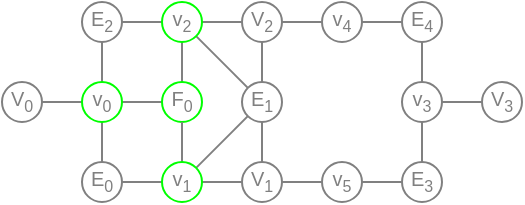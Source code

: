 <mxfile scale="2" border="0">
    <diagram id="HJPN8NNFklnFT6mf5z9x" name="Page-1">
        <mxGraphModel dx="-17" dy="233" grid="1" gridSize="10" guides="1" tooltips="1" connect="1" arrows="1" fold="1" page="0" pageScale="1" pageWidth="850" pageHeight="1100" background="none" math="0" shadow="0">
            <root>
                <mxCell id="0"/>
                <mxCell id="1" value="SharedGeometry" style="" parent="0" visible="0"/>
                <mxCell id="8" value="" style="triangle;whiteSpace=wrap;html=1;strokeColor=none;fillColor=#00FF00;fontColor=#808080;fillStyle=auto;rotation=-180;fontSize=10;" parent="1" vertex="1">
                    <mxGeometry x="320" y="300" width="80" height="120" as="geometry"/>
                </mxCell>
                <mxCell id="3" value="" style="triangle;whiteSpace=wrap;html=1;strokeColor=none;fillColor=#FF0000;fontColor=#808080;fillStyle=auto;fontSize=10;" parent="1" vertex="1">
                    <mxGeometry x="400" y="300" width="80" height="120" as="geometry"/>
                </mxCell>
                <mxCell id="2" value="" style="endArrow=none;html=1;startArrow=oval;startFill=1;endFill=0;rounded=0;strokeColor=#808080;targetPerimeterSpacing=0;sourcePerimeterSpacing=0;startSize=5;endSize=5;fontSize=10;fontColor=#808080;" parent="1" edge="1">
                    <mxGeometry width="50" height="50" relative="1" as="geometry">
                        <mxPoint x="320" y="360" as="sourcePoint"/>
                        <mxPoint x="400" y="300" as="targetPoint"/>
                    </mxGeometry>
                </mxCell>
                <mxCell id="4" value="" style="endArrow=none;html=1;startArrow=oval;startFill=1;endFill=0;rounded=0;strokeColor=#808080;targetPerimeterSpacing=0;sourcePerimeterSpacing=0;startSize=5;endSize=5;fontSize=10;fontColor=#808080;" parent="1" edge="1">
                    <mxGeometry width="50" height="50" relative="1" as="geometry">
                        <mxPoint x="400" y="300" as="sourcePoint"/>
                        <mxPoint x="480" y="360" as="targetPoint"/>
                    </mxGeometry>
                </mxCell>
                <mxCell id="5" value="" style="endArrow=none;html=1;startArrow=oval;startFill=1;endFill=0;rounded=0;strokeColor=#808080;targetPerimeterSpacing=0;sourcePerimeterSpacing=0;startSize=5;endSize=5;fontSize=10;fontColor=#808080;" parent="1" edge="1">
                    <mxGeometry width="50" height="50" relative="1" as="geometry">
                        <mxPoint x="480" y="360" as="sourcePoint"/>
                        <mxPoint x="400" y="420" as="targetPoint"/>
                    </mxGeometry>
                </mxCell>
                <mxCell id="6" value="" style="endArrow=none;html=1;startArrow=oval;startFill=1;endFill=0;rounded=0;strokeColor=#808080;targetPerimeterSpacing=0;sourcePerimeterSpacing=0;startSize=5;endSize=5;fontSize=10;fontColor=#808080;" parent="1" edge="1">
                    <mxGeometry width="50" height="50" relative="1" as="geometry">
                        <mxPoint x="400" y="420" as="sourcePoint"/>
                        <mxPoint x="320" y="360" as="targetPoint"/>
                    </mxGeometry>
                </mxCell>
                <mxCell id="7" value="" style="endArrow=none;html=1;startArrow=none;startFill=0;endFill=0;rounded=0;strokeColor=#808080;fontSize=10;fontColor=#808080;" parent="1" edge="1">
                    <mxGeometry width="50" height="50" relative="1" as="geometry">
                        <mxPoint x="400" y="420" as="sourcePoint"/>
                        <mxPoint x="400" y="300" as="targetPoint"/>
                    </mxGeometry>
                </mxCell>
                <mxCell id="10" value="V&lt;sub style=&quot;&quot;&gt;&lt;font style=&quot;font-size: 8px;&quot;&gt;1&lt;/font&gt;&lt;/sub&gt;" style="edgeLabel;html=1;align=center;verticalAlign=top;resizable=0;points=[];labelBackgroundColor=none;fontColor=#808080;fontSize=10;" parent="1" vertex="1" connectable="0">
                    <mxGeometry x="400.004" y="420.002" as="geometry"/>
                </mxCell>
                <mxCell id="11" value="V&lt;sub style=&quot;&quot;&gt;&lt;font style=&quot;font-size: 8px;&quot;&gt;0&lt;/font&gt;&lt;/sub&gt;" style="edgeLabel;html=1;align=right;verticalAlign=middle;resizable=0;points=[];labelBackgroundColor=none;fontColor=#808080;labelPosition=left;verticalLabelPosition=middle;fontSize=10;" parent="1" vertex="1" connectable="0">
                    <mxGeometry x="310.004" y="360.002" as="geometry"/>
                </mxCell>
                <mxCell id="12" value="V&lt;sub style=&quot;&quot;&gt;&lt;font style=&quot;font-size: 8px;&quot;&gt;2&lt;/font&gt;&lt;/sub&gt;" style="edgeLabel;html=1;align=center;verticalAlign=bottom;resizable=0;points=[];labelBackgroundColor=none;fontColor=#808080;fontSize=10;" parent="1" vertex="1" connectable="0">
                    <mxGeometry x="400.004" y="300.002" as="geometry"/>
                </mxCell>
                <mxCell id="13" value="V&lt;sub style=&quot;&quot;&gt;&lt;font style=&quot;font-size: 8px;&quot;&gt;3&lt;/font&gt;&lt;/sub&gt;" style="edgeLabel;html=1;align=left;verticalAlign=middle;resizable=0;points=[];labelBackgroundColor=none;fontColor=#808080;fontSize=10;" parent="1" vertex="1" connectable="0">
                    <mxGeometry x="490.004" y="360.002" as="geometry"/>
                </mxCell>
                <mxCell id="14" value="F&lt;sub style=&quot;&quot;&gt;&lt;font style=&quot;font-size: 8px;&quot;&gt;0&lt;/font&gt;&lt;/sub&gt;" style="edgeLabel;html=1;align=center;verticalAlign=middle;resizable=0;points=[];labelBackgroundColor=none;fontColor=#808080;fontSize=10;" parent="1" vertex="1" connectable="0">
                    <mxGeometry x="370.004" y="360.002" as="geometry">
                        <mxPoint y="1" as="offset"/>
                    </mxGeometry>
                </mxCell>
                <mxCell id="15" value="F&lt;sub style=&quot;&quot;&gt;&lt;font style=&quot;font-size: 8px;&quot;&gt;1&lt;/font&gt;&lt;/sub&gt;" style="edgeLabel;html=1;align=center;verticalAlign=middle;resizable=0;points=[];labelBackgroundColor=none;fontColor=#808080;fontSize=10;" parent="1" vertex="1" connectable="0">
                    <mxGeometry x="430.004" y="360.002" as="geometry">
                        <mxPoint y="1" as="offset"/>
                    </mxGeometry>
                </mxCell>
                <mxCell id="16" value="&lt;font style=&quot;font-size: 10px;&quot;&gt;E&lt;/font&gt;&lt;sub style=&quot;&quot;&gt;&lt;font style=&quot;font-size: 8px;&quot;&gt;1&lt;/font&gt;&lt;/sub&gt;" style="edgeLabel;html=1;align=left;verticalAlign=middle;resizable=0;points=[];labelBackgroundColor=none;fontColor=#808080;fontSize=10;" parent="1" vertex="1" connectable="0">
                    <mxGeometry x="400.004" y="360.002" as="geometry">
                        <mxPoint y="1" as="offset"/>
                    </mxGeometry>
                </mxCell>
                <mxCell id="17" value="&lt;font style=&quot;font-size: 10px;&quot;&gt;E&lt;/font&gt;&lt;sub style=&quot;&quot;&gt;&lt;font style=&quot;font-size: 8px;&quot;&gt;0&lt;/font&gt;&lt;/sub&gt;" style="edgeLabel;html=1;align=right;verticalAlign=top;resizable=0;points=[];labelBackgroundColor=none;fontColor=#808080;fontSize=10;" parent="1" vertex="1" connectable="0">
                    <mxGeometry x="360.004" y="390.002" as="geometry">
                        <mxPoint x="1" y="-8" as="offset"/>
                    </mxGeometry>
                </mxCell>
                <mxCell id="18" value="&lt;font style=&quot;font-size: 10px;&quot;&gt;E&lt;/font&gt;&lt;sub style=&quot;&quot;&gt;&lt;font style=&quot;font-size: 8px;&quot;&gt;2&lt;/font&gt;&lt;/sub&gt;" style="edgeLabel;html=1;align=center;verticalAlign=middle;resizable=0;points=[];labelBackgroundColor=none;fontColor=#808080;fontSize=10;labelPosition=center;verticalLabelPosition=middle;spacing=0;" parent="1" vertex="1" connectable="0">
                    <mxGeometry x="350.004" y="330.002" as="geometry">
                        <mxPoint x="2" y="-6" as="offset"/>
                    </mxGeometry>
                </mxCell>
                <mxCell id="19" value="&lt;font style=&quot;font-size: 10px;&quot;&gt;E&lt;/font&gt;&lt;sub style=&quot;&quot;&gt;&lt;font style=&quot;font-size: 8px;&quot;&gt;3&lt;/font&gt;&lt;/sub&gt;" style="edgeLabel;html=1;align=left;verticalAlign=top;resizable=0;points=[];labelBackgroundColor=none;fontColor=#808080;fontSize=10;" parent="1" vertex="1" connectable="0">
                    <mxGeometry x="440.004" y="390.002" as="geometry">
                        <mxPoint x="1" y="-8" as="offset"/>
                    </mxGeometry>
                </mxCell>
                <mxCell id="20" value="&lt;font style=&quot;font-size: 10px;&quot;&gt;E&lt;/font&gt;&lt;sub style=&quot;&quot;&gt;&lt;font style=&quot;font-size: 8px;&quot;&gt;4&lt;/font&gt;&lt;/sub&gt;" style="edgeLabel;html=1;align=center;verticalAlign=middle;resizable=0;points=[];labelBackgroundColor=none;fontColor=#808080;fontSize=10;labelPosition=left;verticalLabelPosition=middle;spacing=0;" parent="1" vertex="1" connectable="0">
                    <mxGeometry x="442.004" y="330.002" as="geometry">
                        <mxPoint x="2" y="-6" as="offset"/>
                    </mxGeometry>
                </mxCell>
                <mxCell id="210" value="SharedGraphFull" style="" parent="0" visible="0"/>
                <mxCell id="475" style="edgeStyle=none;shape=connector;rounded=1;html=1;labelBackgroundColor=default;strokeColor=#808080;fontFamily=Helvetica;fontSize=11;fontColor=default;startArrow=none;startFill=0;endArrow=none;endFill=0;" parent="210" source="217" target="501" edge="1">
                    <mxGeometry relative="1" as="geometry">
                        <mxPoint x="610.0" y="400" as="targetPoint"/>
                    </mxGeometry>
                </mxCell>
                <mxCell id="476" style="edgeStyle=none;shape=connector;rounded=1;html=1;labelBackgroundColor=default;strokeColor=#808080;fontFamily=Helvetica;fontSize=11;fontColor=default;startArrow=none;startFill=0;endArrow=none;endFill=0;" parent="210" source="217" target="484" edge="1">
                    <mxGeometry relative="1" as="geometry">
                        <mxPoint x="672.929" y="367.071" as="targetPoint"/>
                    </mxGeometry>
                </mxCell>
                <mxCell id="477" style="edgeStyle=none;shape=connector;rounded=1;html=1;labelBackgroundColor=default;strokeColor=#808080;fontFamily=Helvetica;fontSize=11;fontColor=default;startArrow=none;startFill=0;endArrow=none;endFill=0;" parent="210" source="217" target="498" edge="1">
                    <mxGeometry relative="1" as="geometry">
                        <mxPoint x="672.929" y="432.929" as="targetPoint"/>
                    </mxGeometry>
                </mxCell>
                <mxCell id="217" value="F&lt;sub style=&quot;&quot;&gt;&lt;font style=&quot;font-size: 8px;&quot;&gt;0&lt;/font&gt;&lt;/sub&gt;" style="ellipse;whiteSpace=wrap;html=1;aspect=fixed;fontSize=10;fillColor=none;strokeColor=#00FF00;fontColor=#808080;" parent="210" vertex="1">
                    <mxGeometry x="670" y="390" width="20" height="20" as="geometry"/>
                </mxCell>
                <mxCell id="259" style="edgeStyle=none;shape=connector;rounded=0;html=1;labelBackgroundColor=default;strokeColor=#808080;fontFamily=Helvetica;fontSize=8;fontColor=#808080;endArrow=none;endFill=0;" parent="210" source="482" target="486" edge="1">
                    <mxGeometry relative="1" as="geometry">
                        <mxPoint x="727.071" y="392.929" as="sourcePoint"/>
                        <mxPoint x="750.0" y="400" as="targetPoint"/>
                    </mxGeometry>
                </mxCell>
                <mxCell id="264" style="edgeStyle=none;shape=connector;rounded=0;html=1;labelBackgroundColor=default;strokeColor=#808080;fontFamily=Helvetica;fontSize=8;fontColor=#808080;endArrow=none;endFill=0;" parent="210" source="250" target="501" edge="1">
                    <mxGeometry relative="1" as="geometry">
                        <mxPoint x="632.929" y="367.071" as="sourcePoint"/>
                        <mxPoint x="607.071" y="392.929" as="targetPoint"/>
                    </mxGeometry>
                </mxCell>
                <mxCell id="269" style="edgeStyle=none;shape=connector;rounded=0;html=1;labelBackgroundColor=default;strokeColor=#808080;fontFamily=Helvetica;fontSize=8;fontColor=#808080;endArrow=none;endFill=0;" parent="210" source="250" target="484" edge="1">
                    <mxGeometry relative="1" as="geometry">
                        <mxPoint x="650" y="360" as="sourcePoint"/>
                        <mxPoint x="670.0" y="360" as="targetPoint"/>
                    </mxGeometry>
                </mxCell>
                <mxCell id="274" style="edgeStyle=none;shape=connector;rounded=0;html=1;labelBackgroundColor=default;strokeColor=#808080;fontFamily=Helvetica;fontSize=8;fontColor=#808080;endArrow=none;endFill=0;" parent="210" source="227" target="498" edge="1">
                    <mxGeometry relative="1" as="geometry">
                        <mxPoint x="687.071" y="447.071" as="targetPoint"/>
                    </mxGeometry>
                </mxCell>
                <mxCell id="281" style="edgeStyle=none;shape=connector;rounded=0;html=1;labelBackgroundColor=default;strokeColor=#808080;fontFamily=Helvetica;fontSize=8;fontColor=#808080;endArrow=none;endFill=0;" parent="210" source="227" target="280" edge="1">
                    <mxGeometry relative="1" as="geometry"/>
                </mxCell>
                <mxCell id="227" value="V&lt;sub style=&quot;&quot;&gt;&lt;font style=&quot;font-size: 8px;&quot;&gt;1&lt;/font&gt;&lt;/sub&gt;" style="ellipse;whiteSpace=wrap;html=1;aspect=fixed;fontSize=10;fillColor=none;strokeColor=#808080;fontColor=#808080;" parent="210" vertex="1">
                    <mxGeometry x="710" y="430" width="20" height="20" as="geometry"/>
                </mxCell>
                <mxCell id="293" style="edgeStyle=none;shape=connector;rounded=0;html=1;labelBackgroundColor=default;strokeColor=#808080;fontFamily=Helvetica;fontSize=8;fontColor=#808080;endArrow=none;endFill=0;" parent="210" source="228" target="484" edge="1">
                    <mxGeometry relative="1" as="geometry">
                        <mxPoint x="687.071" y="352.929" as="targetPoint"/>
                    </mxGeometry>
                </mxCell>
                <mxCell id="294" style="edgeStyle=none;shape=connector;rounded=0;html=1;labelBackgroundColor=default;strokeColor=#808080;fontFamily=Helvetica;fontSize=8;fontColor=#808080;endArrow=none;endFill=0;" parent="210" source="228" target="486" edge="1">
                    <mxGeometry relative="1" as="geometry">
                        <mxPoint x="752.929" y="352.929" as="targetPoint"/>
                    </mxGeometry>
                </mxCell>
                <mxCell id="228" value="V&lt;sub style=&quot;&quot;&gt;&lt;font style=&quot;font-size: 8px;&quot;&gt;2&lt;/font&gt;&lt;/sub&gt;" style="ellipse;whiteSpace=wrap;html=1;aspect=fixed;fontSize=10;fillColor=none;strokeColor=#808080;fontColor=#808080;" parent="210" vertex="1">
                    <mxGeometry x="710" y="350" width="20" height="20" as="geometry"/>
                </mxCell>
                <mxCell id="478" style="edgeStyle=none;shape=connector;rounded=1;html=1;labelBackgroundColor=default;strokeColor=#808080;fontFamily=Helvetica;fontSize=11;fontColor=default;startArrow=none;startFill=0;endArrow=none;endFill=0;" parent="210" source="231" target="486" edge="1">
                    <mxGeometry relative="1" as="geometry">
                        <mxPoint x="767.071" y="367.071" as="targetPoint"/>
                    </mxGeometry>
                </mxCell>
                <mxCell id="479" style="edgeStyle=none;shape=connector;rounded=1;html=1;labelBackgroundColor=default;strokeColor=#808080;fontFamily=Helvetica;fontSize=11;fontColor=default;startArrow=none;startFill=0;endArrow=none;endFill=0;" parent="210" source="231" target="277" edge="1">
                    <mxGeometry relative="1" as="geometry"/>
                </mxCell>
                <mxCell id="480" style="edgeStyle=none;shape=connector;rounded=1;html=1;labelBackgroundColor=default;strokeColor=#808080;fontFamily=Helvetica;fontSize=11;fontColor=default;startArrow=none;startFill=0;endArrow=none;endFill=0;" parent="210" source="231" target="280" edge="1">
                    <mxGeometry relative="1" as="geometry"/>
                </mxCell>
                <mxCell id="231" value="F&lt;sub style=&quot;&quot;&gt;&lt;font style=&quot;font-size: 8px;&quot;&gt;1&lt;/font&gt;&lt;/sub&gt;" style="ellipse;whiteSpace=wrap;html=1;aspect=fixed;fontSize=10;fillColor=none;strokeColor=#FF0000;fontColor=#808080;" parent="210" vertex="1">
                    <mxGeometry x="750" y="390" width="20" height="20" as="geometry"/>
                </mxCell>
                <mxCell id="239" value="V&lt;sub style=&quot;&quot;&gt;&lt;font style=&quot;font-size: 8px;&quot;&gt;3&lt;/font&gt;&lt;/sub&gt;" style="ellipse;whiteSpace=wrap;html=1;aspect=fixed;fontSize=10;fillColor=none;strokeColor=#808080;fontColor=#808080;" parent="210" vertex="1">
                    <mxGeometry x="830" y="390" width="20" height="20" as="geometry"/>
                </mxCell>
                <mxCell id="265" style="edgeStyle=none;shape=connector;rounded=0;html=1;labelBackgroundColor=default;strokeColor=#808080;fontFamily=Helvetica;fontSize=8;fontColor=#808080;endArrow=none;endFill=0;" parent="210" source="499" target="501" edge="1">
                    <mxGeometry relative="1" as="geometry">
                        <mxPoint x="632.929" y="432.929" as="sourcePoint"/>
                        <mxPoint x="607.071" y="407.071" as="targetPoint"/>
                    </mxGeometry>
                </mxCell>
                <mxCell id="266" style="edgeStyle=none;shape=connector;rounded=0;html=1;labelBackgroundColor=default;strokeColor=#808080;fontFamily=Helvetica;fontSize=8;fontColor=#808080;endArrow=none;endFill=0;" parent="210" source="499" target="498" edge="1">
                    <mxGeometry relative="1" as="geometry">
                        <mxPoint x="650" y="440" as="sourcePoint"/>
                        <mxPoint x="670" y="440" as="targetPoint"/>
                    </mxGeometry>
                </mxCell>
                <mxCell id="267" style="edgeStyle=none;shape=connector;rounded=0;html=1;labelBackgroundColor=default;strokeColor=#808080;fontFamily=Helvetica;fontSize=8;fontColor=#808080;endArrow=none;endFill=0;" parent="210" source="482" target="498" edge="1">
                    <mxGeometry relative="1" as="geometry">
                        <mxPoint x="680" y="410" as="sourcePoint"/>
                        <mxPoint x="687.071" y="432.929" as="targetPoint"/>
                    </mxGeometry>
                </mxCell>
                <mxCell id="481" style="edgeStyle=none;shape=connector;rounded=1;html=1;labelBackgroundColor=default;strokeColor=#808080;fontFamily=Helvetica;fontSize=11;fontColor=default;startArrow=none;startFill=0;endArrow=none;endFill=0;" parent="210" source="484" target="482" edge="1">
                    <mxGeometry relative="1" as="geometry">
                        <mxPoint x="690" y="400" as="sourcePoint"/>
                    </mxGeometry>
                </mxCell>
                <mxCell id="284" style="edgeStyle=none;shape=connector;rounded=0;html=1;labelBackgroundColor=default;strokeColor=#808080;fontFamily=Helvetica;fontSize=8;fontColor=#808080;endArrow=none;endFill=0;" parent="210" source="496" target="277" edge="1">
                    <mxGeometry relative="1" as="geometry">
                        <mxPoint x="807.071" y="432.929" as="sourcePoint"/>
                    </mxGeometry>
                </mxCell>
                <mxCell id="285" style="edgeStyle=none;shape=connector;rounded=0;html=1;labelBackgroundColor=default;strokeColor=#808080;fontFamily=Helvetica;fontSize=8;fontColor=#808080;endArrow=none;endFill=0;" parent="210" source="496" target="280" edge="1">
                    <mxGeometry relative="1" as="geometry">
                        <mxPoint x="790.0" y="440" as="sourcePoint"/>
                    </mxGeometry>
                </mxCell>
                <mxCell id="286" style="edgeStyle=none;shape=connector;rounded=0;html=1;labelBackgroundColor=default;strokeColor=#808080;fontFamily=Helvetica;fontSize=8;fontColor=#808080;endArrow=none;endFill=0;" parent="210" source="490" target="277" edge="1">
                    <mxGeometry relative="1" as="geometry">
                        <mxPoint x="807.071" y="367.071" as="sourcePoint"/>
                    </mxGeometry>
                </mxCell>
                <mxCell id="287" style="edgeStyle=none;shape=connector;rounded=0;html=1;labelBackgroundColor=default;strokeColor=#808080;fontFamily=Helvetica;fontSize=8;fontColor=#808080;endArrow=none;endFill=0;" parent="210" source="490" target="486" edge="1">
                    <mxGeometry relative="1" as="geometry">
                        <mxPoint x="790.0" y="360" as="sourcePoint"/>
                        <mxPoint x="770" y="360" as="targetPoint"/>
                    </mxGeometry>
                </mxCell>
                <mxCell id="282" style="edgeStyle=none;shape=connector;rounded=0;html=1;labelBackgroundColor=default;strokeColor=#808080;fontFamily=Helvetica;fontSize=8;fontColor=#808080;endArrow=none;endFill=0;" parent="210" source="482" target="280" edge="1">
                    <mxGeometry relative="1" as="geometry">
                        <mxPoint x="760" y="410" as="sourcePoint"/>
                    </mxGeometry>
                </mxCell>
                <mxCell id="263" style="edgeStyle=none;shape=connector;rounded=0;html=1;labelBackgroundColor=default;strokeColor=#808080;fontFamily=Helvetica;fontSize=8;fontColor=#808080;endArrow=none;endFill=0;" parent="210" source="501" target="226" edge="1">
                    <mxGeometry relative="1" as="geometry">
                        <mxPoint x="590" y="420" as="sourcePoint"/>
                        <Array as="points"/>
                    </mxGeometry>
                </mxCell>
                <mxCell id="278" style="edgeStyle=none;shape=connector;rounded=0;html=1;labelBackgroundColor=default;strokeColor=#808080;fontFamily=Helvetica;fontSize=8;fontColor=#808080;endArrow=none;endFill=0;" parent="210" source="277" target="239" edge="1">
                    <mxGeometry relative="1" as="geometry"/>
                </mxCell>
                <mxCell id="277" value="v&lt;sub style=&quot;&quot;&gt;&lt;font style=&quot;font-size: 8px;&quot;&gt;3&lt;/font&gt;&lt;/sub&gt;" style="ellipse;whiteSpace=wrap;html=1;aspect=fixed;fontSize=10;fillColor=none;strokeColor=#FF0000;fontColor=#808080;" parent="210" vertex="1">
                    <mxGeometry x="790" y="390" width="20" height="20" as="geometry"/>
                </mxCell>
                <mxCell id="280" value="v&lt;sub style=&quot;&quot;&gt;&lt;font style=&quot;font-size: 8px;&quot;&gt;5&lt;/font&gt;&lt;/sub&gt;" style="ellipse;whiteSpace=wrap;html=1;aspect=fixed;fontSize=10;fillColor=none;strokeColor=#FF0000;fontColor=#808080;" parent="210" vertex="1">
                    <mxGeometry x="750" y="430" width="20" height="20" as="geometry"/>
                </mxCell>
                <mxCell id="226" value="V&lt;sub style=&quot;&quot;&gt;&lt;font style=&quot;font-size: 8px;&quot;&gt;0&lt;/font&gt;&lt;/sub&gt;" style="ellipse;whiteSpace=wrap;html=1;aspect=fixed;fontSize=10;fillColor=none;strokeColor=#808080;fontColor=#808080;" parent="210" vertex="1">
                    <mxGeometry x="590" y="390" width="20" height="20" as="geometry"/>
                </mxCell>
                <mxCell id="250" value="E&lt;sub style=&quot;&quot;&gt;&lt;font style=&quot;font-size: 8px;&quot;&gt;2&lt;/font&gt;&lt;/sub&gt;" style="ellipse;whiteSpace=wrap;html=1;aspect=fixed;fontSize=10;fillColor=none;strokeColor=#808080;fontColor=#808080;" parent="210" vertex="1">
                    <mxGeometry x="630" y="350" width="20" height="20" as="geometry"/>
                </mxCell>
                <mxCell id="482" value="E&lt;sub style=&quot;&quot;&gt;&lt;font style=&quot;font-size: 8px;&quot;&gt;1&lt;/font&gt;&lt;/sub&gt;" style="ellipse;whiteSpace=wrap;html=1;aspect=fixed;fontSize=10;fillColor=none;strokeColor=#808080;fontColor=#808080;" parent="210" vertex="1">
                    <mxGeometry x="710" y="390" width="20" height="20" as="geometry"/>
                </mxCell>
                <mxCell id="484" value="v&lt;sub style=&quot;&quot;&gt;&lt;font style=&quot;font-size: 8px;&quot;&gt;2&lt;/font&gt;&lt;/sub&gt;" style="ellipse;whiteSpace=wrap;html=1;aspect=fixed;fontSize=10;fillColor=none;strokeColor=#00FF00;fontColor=#808080;" parent="210" vertex="1">
                    <mxGeometry x="670" y="350" width="20" height="20" as="geometry"/>
                </mxCell>
                <mxCell id="486" value="v&lt;sub style=&quot;&quot;&gt;&lt;font style=&quot;font-size: 8px;&quot;&gt;4&lt;/font&gt;&lt;/sub&gt;" style="ellipse;whiteSpace=wrap;html=1;aspect=fixed;fontSize=10;fillColor=none;strokeColor=#FF0000;fontColor=#808080;" parent="210" vertex="1">
                    <mxGeometry x="750" y="350" width="20" height="20" as="geometry"/>
                </mxCell>
                <mxCell id="490" value="E&lt;sub style=&quot;&quot;&gt;&lt;font style=&quot;font-size: 8px;&quot;&gt;4&lt;/font&gt;&lt;/sub&gt;" style="ellipse;whiteSpace=wrap;html=1;aspect=fixed;fontSize=10;fillColor=none;strokeColor=#808080;fontColor=#808080;" parent="210" vertex="1">
                    <mxGeometry x="790" y="350" width="20" height="20" as="geometry"/>
                </mxCell>
                <mxCell id="496" value="E&lt;sub style=&quot;&quot;&gt;&lt;font style=&quot;font-size: 8px;&quot;&gt;3&lt;/font&gt;&lt;/sub&gt;" style="ellipse;whiteSpace=wrap;html=1;aspect=fixed;fontSize=10;fillColor=none;strokeColor=#808080;fontColor=#808080;" parent="210" vertex="1">
                    <mxGeometry x="790" y="430" width="20" height="20" as="geometry"/>
                </mxCell>
                <mxCell id="498" value="v&lt;sub style=&quot;&quot;&gt;&lt;font style=&quot;font-size: 8px;&quot;&gt;1&lt;/font&gt;&lt;/sub&gt;" style="ellipse;whiteSpace=wrap;html=1;aspect=fixed;fontSize=10;fillColor=none;strokeColor=#00FF00;fontColor=#808080;direction=south;" parent="210" vertex="1">
                    <mxGeometry x="670" y="430" width="20" height="20" as="geometry"/>
                </mxCell>
                <mxCell id="499" value="E&lt;sub style=&quot;&quot;&gt;&lt;font style=&quot;font-size: 8px;&quot;&gt;0&lt;/font&gt;&lt;/sub&gt;" style="ellipse;whiteSpace=wrap;html=1;aspect=fixed;fontSize=10;fillColor=none;strokeColor=#808080;fontColor=#808080;" parent="210" vertex="1">
                    <mxGeometry x="630" y="430" width="20" height="20" as="geometry"/>
                </mxCell>
                <mxCell id="501" value="v&lt;sub style=&quot;&quot;&gt;&lt;font style=&quot;font-size: 8px;&quot;&gt;0&lt;/font&gt;&lt;/sub&gt;" style="ellipse;whiteSpace=wrap;html=1;aspect=fixed;fontSize=10;fillColor=none;strokeColor=#00FF00;fontColor=#808080;" parent="210" vertex="1">
                    <mxGeometry x="630" y="390" width="20" height="20" as="geometry"/>
                </mxCell>
                <mxCell id="298" value="VertexGeometry" style="" parent="0" visible="0"/>
                <mxCell id="301" value="" style="endArrow=none;html=1;startArrow=oval;startFill=1;endFill=0;rounded=0;strokeColor=#808080;targetPerimeterSpacing=0;sourcePerimeterSpacing=0;startSize=5;endSize=5;fontSize=10;fontColor=#808080;" parent="298" edge="1">
                    <mxGeometry width="50" height="50" relative="1" as="geometry">
                        <mxPoint x="320" y="380" as="sourcePoint"/>
                        <mxPoint x="322" y="379" as="targetPoint"/>
                    </mxGeometry>
                </mxCell>
                <mxCell id="302" value="" style="endArrow=none;html=1;startArrow=oval;startFill=1;endFill=0;rounded=0;strokeColor=#808080;targetPerimeterSpacing=0;sourcePerimeterSpacing=0;startSize=5;endSize=5;fontSize=10;fontColor=#808080;" parent="298" edge="1">
                    <mxGeometry width="50" height="50" relative="1" as="geometry">
                        <mxPoint x="400" y="320" as="sourcePoint"/>
                        <mxPoint x="402" y="320" as="targetPoint"/>
                    </mxGeometry>
                </mxCell>
                <mxCell id="303" value="" style="endArrow=none;html=1;startArrow=oval;startFill=1;endFill=0;rounded=0;strokeColor=#808080;targetPerimeterSpacing=0;sourcePerimeterSpacing=0;startSize=5;endSize=5;fontSize=10;fontColor=#808080;" parent="298" edge="1">
                    <mxGeometry width="50" height="50" relative="1" as="geometry">
                        <mxPoint x="480" y="380" as="sourcePoint"/>
                        <mxPoint x="478" y="382" as="targetPoint"/>
                    </mxGeometry>
                </mxCell>
                <mxCell id="304" value="" style="endArrow=none;html=1;startArrow=oval;startFill=1;endFill=0;rounded=0;strokeColor=#808080;targetPerimeterSpacing=0;sourcePerimeterSpacing=0;startSize=5;endSize=5;fontSize=10;fontColor=#808080;" parent="298" edge="1">
                    <mxGeometry width="50" height="50" relative="1" as="geometry">
                        <mxPoint x="400" y="440" as="sourcePoint"/>
                        <mxPoint x="398" y="439" as="targetPoint"/>
                    </mxGeometry>
                </mxCell>
                <mxCell id="306" value="V&lt;sub style=&quot;&quot;&gt;&lt;font style=&quot;font-size: 8px;&quot;&gt;1&lt;/font&gt;&lt;/sub&gt;" style="edgeLabel;html=1;align=center;verticalAlign=top;resizable=0;points=[];labelBackgroundColor=none;fontColor=#808080;fontSize=10;" parent="298" vertex="1" connectable="0">
                    <mxGeometry x="400.004" y="440.002" as="geometry"/>
                </mxCell>
                <mxCell id="307" value="V&lt;sub style=&quot;&quot;&gt;&lt;font style=&quot;font-size: 8px;&quot;&gt;0&lt;/font&gt;&lt;/sub&gt;" style="edgeLabel;html=1;align=right;verticalAlign=middle;resizable=0;points=[];labelBackgroundColor=none;fontColor=#808080;labelPosition=left;verticalLabelPosition=middle;fontSize=10;" parent="298" vertex="1" connectable="0">
                    <mxGeometry x="310.004" y="380.002" as="geometry"/>
                </mxCell>
                <mxCell id="308" value="V&lt;sub style=&quot;&quot;&gt;&lt;font style=&quot;font-size: 8px;&quot;&gt;2&lt;/font&gt;&lt;/sub&gt;" style="edgeLabel;html=1;align=center;verticalAlign=bottom;resizable=0;points=[];labelBackgroundColor=none;fontColor=#808080;fontSize=10;" parent="298" vertex="1" connectable="0">
                    <mxGeometry x="400.004" y="320.002" as="geometry"/>
                </mxCell>
                <mxCell id="309" value="V&lt;sub style=&quot;&quot;&gt;&lt;font style=&quot;font-size: 8px;&quot;&gt;3&lt;/font&gt;&lt;/sub&gt;" style="edgeLabel;html=1;align=left;verticalAlign=middle;resizable=0;points=[];labelBackgroundColor=none;fontColor=#808080;fontSize=10;" parent="298" vertex="1" connectable="0">
                    <mxGeometry x="490.004" y="380.002" as="geometry"/>
                </mxCell>
                <mxCell id="317" value="VertexGraph" style="" parent="0" visible="0"/>
                <mxCell id="320" value="" style="edgeStyle=none;html=1;endArrow=none;endFill=0;strokeColor=#808080;" parent="317" source="318" target="319" edge="1">
                    <mxGeometry relative="1" as="geometry"/>
                </mxCell>
                <mxCell id="318" value="V&lt;sub style=&quot;&quot;&gt;&lt;font style=&quot;font-size: 8px;&quot;&gt;0&lt;/font&gt;&lt;/sub&gt;" style="ellipse;whiteSpace=wrap;html=1;aspect=fixed;fontSize=10;fillColor=none;strokeColor=#808080;fontColor=#808080;" parent="317" vertex="1">
                    <mxGeometry x="550" y="370" width="20" height="20" as="geometry"/>
                </mxCell>
                <mxCell id="319" value="v&lt;sub style=&quot;&quot;&gt;&lt;font style=&quot;font-size: 8px;&quot;&gt;0&lt;/font&gt;&lt;/sub&gt;" style="ellipse;whiteSpace=wrap;html=1;aspect=fixed;fontSize=10;fillColor=none;strokeColor=#808080;fontColor=#808080;" parent="317" vertex="1">
                    <mxGeometry x="590" y="370" width="20" height="20" as="geometry"/>
                </mxCell>
                <mxCell id="321" value="" style="edgeStyle=none;html=1;endArrow=none;endFill=0;strokeColor=#808080;" parent="317" source="322" target="323" edge="1">
                    <mxGeometry relative="1" as="geometry"/>
                </mxCell>
                <mxCell id="322" value="V&lt;sub style=&quot;&quot;&gt;&lt;font style=&quot;font-size: 8px;&quot;&gt;1&lt;/font&gt;&lt;/sub&gt;" style="ellipse;whiteSpace=wrap;html=1;aspect=fixed;fontSize=10;fillColor=none;strokeColor=#808080;fontColor=#808080;" parent="317" vertex="1">
                    <mxGeometry x="630" y="430" width="20" height="20" as="geometry"/>
                </mxCell>
                <mxCell id="323" value="v&lt;sub style=&quot;&quot;&gt;&lt;font style=&quot;font-size: 8px;&quot;&gt;1&lt;/font&gt;&lt;/sub&gt;" style="ellipse;whiteSpace=wrap;html=1;aspect=fixed;fontSize=10;fillColor=none;strokeColor=#808080;fontColor=#808080;" parent="317" vertex="1">
                    <mxGeometry x="630" y="390" width="20" height="20" as="geometry"/>
                </mxCell>
                <mxCell id="324" value="" style="edgeStyle=none;html=1;endArrow=none;endFill=0;strokeColor=#808080;" parent="317" source="325" target="326" edge="1">
                    <mxGeometry relative="1" as="geometry"/>
                </mxCell>
                <mxCell id="325" value="V&lt;sub style=&quot;&quot;&gt;&lt;font style=&quot;font-size: 8px;&quot;&gt;2&lt;/font&gt;&lt;/sub&gt;" style="ellipse;whiteSpace=wrap;html=1;aspect=fixed;fontSize=10;fillColor=none;strokeColor=#808080;fontColor=#808080;" parent="317" vertex="1">
                    <mxGeometry x="630" y="310" width="20" height="20" as="geometry"/>
                </mxCell>
                <mxCell id="326" value="v&lt;sub style=&quot;&quot;&gt;&lt;font style=&quot;font-size: 8px;&quot;&gt;2&lt;/font&gt;&lt;/sub&gt;" style="ellipse;whiteSpace=wrap;html=1;aspect=fixed;fontSize=10;fillColor=none;strokeColor=#808080;fontColor=#808080;" parent="317" vertex="1">
                    <mxGeometry x="630" y="350" width="20" height="20" as="geometry"/>
                </mxCell>
                <mxCell id="327" value="" style="edgeStyle=none;html=1;endArrow=none;endFill=0;strokeColor=#808080;" parent="317" source="328" target="329" edge="1">
                    <mxGeometry relative="1" as="geometry"/>
                </mxCell>
                <mxCell id="328" value="V&lt;sub style=&quot;&quot;&gt;&lt;font style=&quot;font-size: 8px;&quot;&gt;3&lt;/font&gt;&lt;/sub&gt;" style="ellipse;whiteSpace=wrap;html=1;aspect=fixed;fontSize=10;fillColor=none;strokeColor=#808080;fontColor=#808080;" parent="317" vertex="1">
                    <mxGeometry x="710" y="370" width="20" height="20" as="geometry"/>
                </mxCell>
                <mxCell id="329" value="v&lt;sub style=&quot;&quot;&gt;&lt;font style=&quot;font-size: 8px;&quot;&gt;3&lt;/font&gt;&lt;/sub&gt;" style="ellipse;whiteSpace=wrap;html=1;aspect=fixed;fontSize=10;fillColor=none;strokeColor=#808080;fontColor=#808080;" parent="317" vertex="1">
                    <mxGeometry x="670" y="370" width="20" height="20" as="geometry"/>
                </mxCell>
                <mxCell id="330" value="EdgeGeometry" parent="0" visible="0"/>
                <mxCell id="331" value="" style="endArrow=none;html=1;startArrow=oval;startFill=1;endFill=0;rounded=0;strokeColor=#808080;targetPerimeterSpacing=0;sourcePerimeterSpacing=0;startSize=5;endSize=5;fontSize=10;fontColor=#808080;" parent="330" edge="1">
                    <mxGeometry width="50" height="50" relative="1" as="geometry">
                        <mxPoint x="320" y="380" as="sourcePoint"/>
                        <mxPoint x="400" y="320" as="targetPoint"/>
                    </mxGeometry>
                </mxCell>
                <mxCell id="332" value="" style="endArrow=none;html=1;startArrow=oval;startFill=1;endFill=0;rounded=0;strokeColor=#808080;targetPerimeterSpacing=0;sourcePerimeterSpacing=0;startSize=5;endSize=5;fontSize=10;fontColor=#808080;" parent="330" edge="1">
                    <mxGeometry width="50" height="50" relative="1" as="geometry">
                        <mxPoint x="400" y="320" as="sourcePoint"/>
                        <mxPoint x="402" y="320" as="targetPoint"/>
                    </mxGeometry>
                </mxCell>
                <mxCell id="333" value="" style="endArrow=none;html=1;startArrow=oval;startFill=1;endFill=0;rounded=0;strokeColor=#808080;targetPerimeterSpacing=0;sourcePerimeterSpacing=0;startSize=5;endSize=5;fontSize=10;fontColor=#808080;" parent="330" edge="1">
                    <mxGeometry width="50" height="50" relative="1" as="geometry">
                        <mxPoint x="480" y="380" as="sourcePoint"/>
                        <mxPoint x="478" y="382" as="targetPoint"/>
                    </mxGeometry>
                </mxCell>
                <mxCell id="334" value="" style="endArrow=none;html=1;startArrow=oval;startFill=1;endFill=0;rounded=0;strokeColor=#808080;targetPerimeterSpacing=0;sourcePerimeterSpacing=0;startSize=5;endSize=5;fontSize=10;fontColor=#808080;" parent="330" edge="1">
                    <mxGeometry width="50" height="50" relative="1" as="geometry">
                        <mxPoint x="400" y="440" as="sourcePoint"/>
                        <mxPoint x="320" y="380" as="targetPoint"/>
                    </mxGeometry>
                </mxCell>
                <mxCell id="335" value="V&lt;sub style=&quot;&quot;&gt;&lt;font style=&quot;font-size: 8px;&quot;&gt;1&lt;/font&gt;&lt;/sub&gt;" style="edgeLabel;html=1;align=center;verticalAlign=top;resizable=0;points=[];labelBackgroundColor=none;fontColor=#808080;fontSize=10;" parent="330" vertex="1" connectable="0">
                    <mxGeometry x="400.004" y="440.002" as="geometry"/>
                </mxCell>
                <mxCell id="336" value="V&lt;sub style=&quot;&quot;&gt;&lt;font style=&quot;font-size: 8px;&quot;&gt;0&lt;/font&gt;&lt;/sub&gt;" style="edgeLabel;html=1;align=right;verticalAlign=middle;resizable=0;points=[];labelBackgroundColor=none;fontColor=#808080;labelPosition=left;verticalLabelPosition=middle;fontSize=10;" parent="330" vertex="1" connectable="0">
                    <mxGeometry x="310.004" y="380.002" as="geometry"/>
                </mxCell>
                <mxCell id="337" value="V&lt;sub style=&quot;&quot;&gt;&lt;font style=&quot;font-size: 8px;&quot;&gt;2&lt;/font&gt;&lt;/sub&gt;" style="edgeLabel;html=1;align=center;verticalAlign=bottom;resizable=0;points=[];labelBackgroundColor=none;fontColor=#808080;fontSize=10;" parent="330" vertex="1" connectable="0">
                    <mxGeometry x="400.004" y="320.002" as="geometry"/>
                </mxCell>
                <mxCell id="338" value="V&lt;sub style=&quot;&quot;&gt;&lt;font style=&quot;font-size: 8px;&quot;&gt;3&lt;/font&gt;&lt;/sub&gt;" style="edgeLabel;html=1;align=left;verticalAlign=middle;resizable=0;points=[];labelBackgroundColor=none;fontColor=#808080;fontSize=10;" parent="330" vertex="1" connectable="0">
                    <mxGeometry x="490.004" y="380.002" as="geometry"/>
                </mxCell>
                <mxCell id="372" value="E&lt;sub style=&quot;&quot;&gt;&lt;font style=&quot;font-size: 8px;&quot;&gt;0&lt;/font&gt;&lt;/sub&gt;" style="edgeLabel;html=1;align=center;verticalAlign=top;resizable=0;points=[];labelBackgroundColor=none;fontColor=#808080;fontSize=10;spacing=0;" parent="330" vertex="1" connectable="0">
                    <mxGeometry x="360.004" y="410.002" as="geometry"/>
                </mxCell>
                <mxCell id="373" value="E&lt;sub style=&quot;&quot;&gt;&lt;font style=&quot;font-size: 8px;&quot;&gt;1&lt;/font&gt;&lt;/sub&gt;" style="edgeLabel;html=1;align=center;verticalAlign=bottom;resizable=0;points=[];labelBackgroundColor=none;fontColor=#808080;fontSize=10;spacing=4;" parent="330" vertex="1" connectable="0">
                    <mxGeometry x="360.004" y="350.002" as="geometry"/>
                </mxCell>
                <mxCell id="339" value="EdgesGraph" parent="0" visible="0"/>
                <mxCell id="340" value="" style="edgeStyle=none;html=1;endArrow=none;endFill=0;strokeColor=#808080;" parent="339" source="341" target="342" edge="1">
                    <mxGeometry relative="1" as="geometry"/>
                </mxCell>
                <mxCell id="341" value="V&lt;sub style=&quot;&quot;&gt;&lt;font style=&quot;font-size: 8px;&quot;&gt;0&lt;/font&gt;&lt;/sub&gt;" style="ellipse;whiteSpace=wrap;html=1;aspect=fixed;fontSize=10;fillColor=none;strokeColor=#808080;fontColor=#808080;" parent="339" vertex="1">
                    <mxGeometry x="570" y="370" width="20" height="20" as="geometry"/>
                </mxCell>
                <mxCell id="364" style="edgeStyle=none;shape=connector;rounded=1;html=1;labelBackgroundColor=default;strokeColor=#808080;fontFamily=Helvetica;fontSize=11;fontColor=default;endArrow=none;endFill=0;" parent="339" source="342" target="352" edge="1">
                    <mxGeometry relative="1" as="geometry">
                        <mxPoint x="632.878" y="392.981" as="targetPoint"/>
                    </mxGeometry>
                </mxCell>
                <mxCell id="342" value="v&lt;sub style=&quot;&quot;&gt;&lt;font style=&quot;font-size: 8px;&quot;&gt;0&lt;/font&gt;&lt;/sub&gt;" style="ellipse;whiteSpace=wrap;html=1;aspect=fixed;fontSize=10;fillColor=none;strokeColor=#808080;fontColor=#808080;" parent="339" vertex="1">
                    <mxGeometry x="610" y="370" width="20" height="20" as="geometry"/>
                </mxCell>
                <mxCell id="343" value="" style="edgeStyle=none;html=1;endArrow=none;endFill=0;strokeColor=#808080;" parent="339" source="344" target="345" edge="1">
                    <mxGeometry relative="1" as="geometry"/>
                </mxCell>
                <mxCell id="344" value="V&lt;sub style=&quot;&quot;&gt;&lt;font style=&quot;font-size: 8px;&quot;&gt;1&lt;/font&gt;&lt;/sub&gt;" style="ellipse;whiteSpace=wrap;html=1;aspect=fixed;fontSize=10;fillColor=none;strokeColor=#808080;fontColor=#808080;" parent="339" vertex="1">
                    <mxGeometry x="650" y="450" width="20" height="20" as="geometry"/>
                </mxCell>
                <mxCell id="345" value="v&lt;sub style=&quot;&quot;&gt;&lt;font style=&quot;font-size: 8px;&quot;&gt;1&lt;/font&gt;&lt;/sub&gt;" style="ellipse;whiteSpace=wrap;html=1;aspect=fixed;fontSize=10;fillColor=none;strokeColor=#808080;fontColor=#808080;" parent="339" vertex="1">
                    <mxGeometry x="650" y="410" width="20" height="20" as="geometry"/>
                </mxCell>
                <mxCell id="346" value="" style="edgeStyle=none;html=1;endArrow=none;endFill=0;strokeColor=#808080;" parent="339" source="347" target="348" edge="1">
                    <mxGeometry relative="1" as="geometry"/>
                </mxCell>
                <mxCell id="347" value="V&lt;sub style=&quot;&quot;&gt;&lt;font style=&quot;font-size: 8px;&quot;&gt;2&lt;/font&gt;&lt;/sub&gt;" style="ellipse;whiteSpace=wrap;html=1;aspect=fixed;fontSize=10;fillColor=none;strokeColor=#808080;fontColor=#808080;" parent="339" vertex="1">
                    <mxGeometry x="650" y="290" width="20" height="20" as="geometry"/>
                </mxCell>
                <mxCell id="348" value="v&lt;sub style=&quot;&quot;&gt;&lt;font style=&quot;font-size: 8px;&quot;&gt;2&lt;/font&gt;&lt;/sub&gt;" style="ellipse;whiteSpace=wrap;html=1;aspect=fixed;fontSize=10;fillColor=none;strokeColor=#808080;fontColor=#808080;" parent="339" vertex="1">
                    <mxGeometry x="650" y="330" width="20" height="20" as="geometry"/>
                </mxCell>
                <mxCell id="349" value="" style="edgeStyle=none;html=1;endArrow=none;endFill=0;strokeColor=#808080;" parent="339" source="350" target="351" edge="1">
                    <mxGeometry relative="1" as="geometry"/>
                </mxCell>
                <mxCell id="350" value="V&lt;sub style=&quot;&quot;&gt;&lt;font style=&quot;font-size: 8px;&quot;&gt;3&lt;/font&gt;&lt;/sub&gt;" style="ellipse;whiteSpace=wrap;html=1;aspect=fixed;fontSize=10;fillColor=none;strokeColor=#808080;fontColor=#808080;" parent="339" vertex="1">
                    <mxGeometry x="730" y="370" width="20" height="20" as="geometry"/>
                </mxCell>
                <mxCell id="351" value="v&lt;sub style=&quot;&quot;&gt;&lt;font style=&quot;font-size: 8px;&quot;&gt;3&lt;/font&gt;&lt;/sub&gt;" style="ellipse;whiteSpace=wrap;html=1;aspect=fixed;fontSize=10;fillColor=none;strokeColor=#808080;fontColor=#808080;" parent="339" vertex="1">
                    <mxGeometry x="690" y="370" width="20" height="20" as="geometry"/>
                </mxCell>
                <mxCell id="352" value="E&lt;sub style=&quot;&quot;&gt;&lt;font style=&quot;font-size: 8px;&quot;&gt;0&lt;/font&gt;&lt;/sub&gt;" style="ellipse;whiteSpace=wrap;html=1;aspect=fixed;fontSize=10;fillColor=none;strokeColor=#808080;fontColor=#808080;" parent="339" vertex="1">
                    <mxGeometry x="630" y="390" width="20" height="20" as="geometry"/>
                </mxCell>
                <mxCell id="356" value="E&lt;sub style=&quot;&quot;&gt;&lt;font style=&quot;font-size: 8px;&quot;&gt;1&lt;/font&gt;&lt;/sub&gt;" style="ellipse;whiteSpace=wrap;html=1;aspect=fixed;fontSize=10;fillColor=none;strokeColor=#808080;fontColor=#808080;" parent="339" vertex="1">
                    <mxGeometry x="630" y="350" width="20" height="20" as="geometry"/>
                </mxCell>
                <mxCell id="365" style="edgeStyle=none;shape=connector;rounded=1;html=1;labelBackgroundColor=default;strokeColor=#808080;fontFamily=Helvetica;fontSize=11;fontColor=default;endArrow=none;endFill=0;" parent="339" source="356" target="342" edge="1">
                    <mxGeometry relative="1" as="geometry">
                        <mxPoint x="632.929" y="367.071" as="sourcePoint"/>
                    </mxGeometry>
                </mxCell>
                <mxCell id="366" style="edgeStyle=none;shape=connector;rounded=1;html=1;labelBackgroundColor=default;strokeColor=#808080;fontFamily=Helvetica;fontSize=11;fontColor=default;endArrow=none;endFill=0;" parent="339" source="356" target="348" edge="1">
                    <mxGeometry relative="1" as="geometry">
                        <mxPoint x="647.071" y="352.929" as="sourcePoint"/>
                    </mxGeometry>
                </mxCell>
                <mxCell id="367" style="edgeStyle=none;shape=connector;rounded=1;html=1;labelBackgroundColor=default;strokeColor=#808080;fontFamily=Helvetica;fontSize=11;fontColor=default;endArrow=none;endFill=0;" parent="339" source="352" target="345" edge="1">
                    <mxGeometry relative="1" as="geometry">
                        <mxPoint x="647.071" y="407.071" as="sourcePoint"/>
                    </mxGeometry>
                </mxCell>
                <mxCell id="375" value="FaceGeometry" parent="0" visible="0"/>
                <mxCell id="376" value="" style="triangle;whiteSpace=wrap;html=1;strokeColor=none;fillColor=#00FF00;fontColor=#808080;fillStyle=auto;rotation=-180;fontSize=10;" parent="375" vertex="1">
                    <mxGeometry x="320" y="320" width="80" height="120" as="geometry"/>
                </mxCell>
                <mxCell id="378" value="" style="endArrow=none;html=1;startArrow=oval;startFill=1;endFill=0;rounded=0;strokeColor=#808080;targetPerimeterSpacing=0;sourcePerimeterSpacing=0;startSize=5;endSize=5;fontSize=10;fontColor=#808080;" parent="375" edge="1">
                    <mxGeometry width="50" height="50" relative="1" as="geometry">
                        <mxPoint x="320" y="380" as="sourcePoint"/>
                        <mxPoint x="400" y="320" as="targetPoint"/>
                    </mxGeometry>
                </mxCell>
                <mxCell id="379" value="" style="endArrow=none;html=1;startArrow=oval;startFill=1;endFill=0;rounded=0;strokeColor=#808080;targetPerimeterSpacing=0;sourcePerimeterSpacing=0;startSize=5;endSize=5;fontSize=10;fontColor=#808080;" parent="375" edge="1">
                    <mxGeometry width="50" height="50" relative="1" as="geometry">
                        <mxPoint x="400" y="320" as="sourcePoint"/>
                        <mxPoint x="480" y="380" as="targetPoint"/>
                    </mxGeometry>
                </mxCell>
                <mxCell id="380" value="" style="endArrow=none;html=1;startArrow=oval;startFill=1;endFill=0;rounded=0;strokeColor=#808080;targetPerimeterSpacing=0;sourcePerimeterSpacing=0;startSize=5;endSize=5;fontSize=10;fontColor=#808080;" parent="375" edge="1">
                    <mxGeometry width="50" height="50" relative="1" as="geometry">
                        <mxPoint x="480" y="380" as="sourcePoint"/>
                        <mxPoint x="400" y="440" as="targetPoint"/>
                    </mxGeometry>
                </mxCell>
                <mxCell id="381" value="" style="endArrow=none;html=1;startArrow=oval;startFill=1;endFill=0;rounded=0;strokeColor=#808080;targetPerimeterSpacing=0;sourcePerimeterSpacing=0;startSize=5;endSize=5;fontSize=10;fontColor=#808080;" parent="375" edge="1">
                    <mxGeometry width="50" height="50" relative="1" as="geometry">
                        <mxPoint x="400" y="440" as="sourcePoint"/>
                        <mxPoint x="320" y="380" as="targetPoint"/>
                    </mxGeometry>
                </mxCell>
                <mxCell id="382" value="" style="endArrow=none;html=1;startArrow=none;startFill=0;endFill=0;rounded=0;strokeColor=#808080;fontSize=10;fontColor=#808080;" parent="375" edge="1">
                    <mxGeometry width="50" height="50" relative="1" as="geometry">
                        <mxPoint x="400" y="440" as="sourcePoint"/>
                        <mxPoint x="400" y="320" as="targetPoint"/>
                    </mxGeometry>
                </mxCell>
                <mxCell id="383" value="V&lt;sub style=&quot;&quot;&gt;&lt;font style=&quot;font-size: 8px;&quot;&gt;1&lt;/font&gt;&lt;/sub&gt;" style="edgeLabel;html=1;align=center;verticalAlign=top;resizable=0;points=[];labelBackgroundColor=none;fontColor=#808080;fontSize=10;" parent="375" vertex="1" connectable="0">
                    <mxGeometry x="400.004" y="440.002" as="geometry"/>
                </mxCell>
                <mxCell id="384" value="V&lt;sub style=&quot;&quot;&gt;&lt;font style=&quot;font-size: 8px;&quot;&gt;0&lt;/font&gt;&lt;/sub&gt;" style="edgeLabel;html=1;align=right;verticalAlign=middle;resizable=0;points=[];labelBackgroundColor=none;fontColor=#808080;labelPosition=left;verticalLabelPosition=middle;fontSize=10;" parent="375" vertex="1" connectable="0">
                    <mxGeometry x="310.004" y="380.002" as="geometry"/>
                </mxCell>
                <mxCell id="385" value="V&lt;sub style=&quot;&quot;&gt;&lt;font style=&quot;font-size: 8px;&quot;&gt;2&lt;/font&gt;&lt;/sub&gt;" style="edgeLabel;html=1;align=center;verticalAlign=bottom;resizable=0;points=[];labelBackgroundColor=none;fontColor=#808080;fontSize=10;" parent="375" vertex="1" connectable="0">
                    <mxGeometry x="400.004" y="320.002" as="geometry"/>
                </mxCell>
                <mxCell id="386" value="V&lt;sub style=&quot;&quot;&gt;&lt;font style=&quot;font-size: 8px;&quot;&gt;3&lt;/font&gt;&lt;/sub&gt;" style="edgeLabel;html=1;align=left;verticalAlign=middle;resizable=0;points=[];labelBackgroundColor=none;fontColor=#808080;fontSize=10;" parent="375" vertex="1" connectable="0">
                    <mxGeometry x="490.004" y="380.002" as="geometry"/>
                </mxCell>
                <mxCell id="387" value="F&lt;sub style=&quot;&quot;&gt;&lt;font style=&quot;font-size: 8px;&quot;&gt;0&lt;/font&gt;&lt;/sub&gt;" style="edgeLabel;html=1;align=center;verticalAlign=middle;resizable=0;points=[];labelBackgroundColor=none;fontColor=#808080;fontSize=10;" parent="375" vertex="1" connectable="0">
                    <mxGeometry x="370.004" y="380.002" as="geometry">
                        <mxPoint y="1" as="offset"/>
                    </mxGeometry>
                </mxCell>
                <mxCell id="389" value="&lt;font style=&quot;font-size: 10px;&quot;&gt;E&lt;/font&gt;&lt;sub style=&quot;&quot;&gt;&lt;font style=&quot;font-size: 8px;&quot;&gt;1&lt;/font&gt;&lt;/sub&gt;" style="edgeLabel;html=1;align=left;verticalAlign=middle;resizable=0;points=[];labelBackgroundColor=none;fontColor=#808080;fontSize=10;" parent="375" vertex="1" connectable="0">
                    <mxGeometry x="400.004" y="380.002" as="geometry">
                        <mxPoint y="1" as="offset"/>
                    </mxGeometry>
                </mxCell>
                <mxCell id="390" value="&lt;font style=&quot;font-size: 10px;&quot;&gt;E&lt;/font&gt;&lt;sub style=&quot;&quot;&gt;&lt;font style=&quot;font-size: 8px;&quot;&gt;0&lt;/font&gt;&lt;/sub&gt;" style="edgeLabel;html=1;align=right;verticalAlign=top;resizable=0;points=[];labelBackgroundColor=none;fontColor=#808080;fontSize=10;" parent="375" vertex="1" connectable="0">
                    <mxGeometry x="360.004" y="410.002" as="geometry">
                        <mxPoint x="1" y="-8" as="offset"/>
                    </mxGeometry>
                </mxCell>
                <mxCell id="391" value="&lt;font style=&quot;font-size: 10px;&quot;&gt;E&lt;/font&gt;&lt;sub style=&quot;&quot;&gt;&lt;font style=&quot;font-size: 8px;&quot;&gt;2&lt;/font&gt;&lt;/sub&gt;" style="edgeLabel;html=1;align=center;verticalAlign=middle;resizable=0;points=[];labelBackgroundColor=none;fontColor=#808080;fontSize=10;labelPosition=center;verticalLabelPosition=middle;spacing=0;" parent="375" vertex="1" connectable="0">
                    <mxGeometry x="350.004" y="350.002" as="geometry">
                        <mxPoint x="2" y="-6" as="offset"/>
                    </mxGeometry>
                </mxCell>
                <mxCell id="392" value="&lt;font style=&quot;font-size: 10px;&quot;&gt;E&lt;/font&gt;&lt;sub style=&quot;&quot;&gt;&lt;font style=&quot;font-size: 8px;&quot;&gt;3&lt;/font&gt;&lt;/sub&gt;" style="edgeLabel;html=1;align=left;verticalAlign=top;resizable=0;points=[];labelBackgroundColor=none;fontColor=#808080;fontSize=10;" parent="375" vertex="1" connectable="0">
                    <mxGeometry x="440.004" y="410.002" as="geometry">
                        <mxPoint x="1" y="-8" as="offset"/>
                    </mxGeometry>
                </mxCell>
                <mxCell id="393" value="&lt;font style=&quot;font-size: 10px;&quot;&gt;E&lt;/font&gt;&lt;sub style=&quot;&quot;&gt;&lt;font style=&quot;font-size: 8px;&quot;&gt;4&lt;/font&gt;&lt;/sub&gt;" style="edgeLabel;html=1;align=center;verticalAlign=middle;resizable=0;points=[];labelBackgroundColor=none;fontColor=#808080;fontSize=10;labelPosition=left;verticalLabelPosition=middle;spacing=0;" parent="375" vertex="1" connectable="0">
                    <mxGeometry x="442.004" y="350.002" as="geometry">
                        <mxPoint x="2" y="-6" as="offset"/>
                    </mxGeometry>
                </mxCell>
                <mxCell id="394" value="FaceGraph" parent="0"/>
                <mxCell id="399" value="" style="edgeStyle=none;shape=connector;rounded=0;html=1;labelBackgroundColor=default;strokeColor=#808080;fontFamily=Helvetica;fontSize=8;fontColor=#808080;endArrow=none;endFill=0;" parent="394" source="401" target="448" edge="1">
                    <mxGeometry relative="1" as="geometry"/>
                </mxCell>
                <mxCell id="400" style="edgeStyle=none;shape=connector;rounded=0;html=1;labelBackgroundColor=default;strokeColor=#808080;fontFamily=Helvetica;fontSize=8;fontColor=#808080;endArrow=none;endFill=0;" parent="394" source="401" target="450" edge="1">
                    <mxGeometry relative="1" as="geometry"/>
                </mxCell>
                <mxCell id="401" value="F&lt;sub style=&quot;&quot;&gt;&lt;font style=&quot;font-size: 8px;&quot;&gt;0&lt;/font&gt;&lt;/sub&gt;" style="ellipse;whiteSpace=wrap;html=1;aspect=fixed;fontSize=10;fillColor=none;strokeColor=#00FF00;fontColor=#808080;" parent="394" vertex="1">
                    <mxGeometry x="670" y="390" width="20" height="20" as="geometry"/>
                </mxCell>
                <mxCell id="402" style="edgeStyle=none;shape=connector;rounded=0;html=1;labelBackgroundColor=default;strokeColor=#808080;fontFamily=Helvetica;fontSize=8;fontColor=#808080;endArrow=none;endFill=0;" parent="394" source="404" target="416" edge="1">
                    <mxGeometry relative="1" as="geometry"/>
                </mxCell>
                <mxCell id="403" style="edgeStyle=none;shape=connector;rounded=0;html=1;labelBackgroundColor=default;strokeColor=#808080;fontFamily=Helvetica;fontSize=8;fontColor=#808080;endArrow=none;endFill=0;" parent="394" source="404" target="413" edge="1">
                    <mxGeometry relative="1" as="geometry"/>
                </mxCell>
                <mxCell id="404" value="E&lt;sub style=&quot;&quot;&gt;&lt;font style=&quot;font-size: 8px;&quot;&gt;1&lt;/font&gt;&lt;/sub&gt;" style="ellipse;whiteSpace=wrap;html=1;aspect=fixed;fontSize=10;fillColor=none;strokeColor=#808080;fontColor=#808080;" parent="394" vertex="1">
                    <mxGeometry x="710" y="390" width="20" height="20" as="geometry"/>
                </mxCell>
                <mxCell id="406" style="edgeStyle=none;shape=connector;rounded=0;html=1;labelBackgroundColor=default;strokeColor=#808080;fontFamily=Helvetica;fontSize=8;fontColor=#808080;endArrow=none;endFill=0;" parent="394" source="440" target="448" edge="1">
                    <mxGeometry relative="1" as="geometry">
                        <mxPoint x="632.929" y="367.071" as="sourcePoint"/>
                    </mxGeometry>
                </mxCell>
                <mxCell id="407" style="edgeStyle=none;shape=connector;rounded=0;html=1;labelBackgroundColor=default;strokeColor=#808080;fontFamily=Helvetica;fontSize=8;fontColor=#808080;endArrow=none;endFill=0;" parent="394" source="440" target="450" edge="1">
                    <mxGeometry relative="1" as="geometry">
                        <mxPoint x="650" y="360" as="sourcePoint"/>
                    </mxGeometry>
                </mxCell>
                <mxCell id="409" value="V&lt;sub style=&quot;&quot;&gt;&lt;font style=&quot;font-size: 8px;&quot;&gt;0&lt;/font&gt;&lt;/sub&gt;" style="ellipse;whiteSpace=wrap;html=1;aspect=fixed;fontSize=10;fillColor=none;strokeColor=#808080;fontColor=#808080;shadow=0;" parent="394" vertex="1">
                    <mxGeometry x="590" y="390" width="20" height="20" as="geometry"/>
                </mxCell>
                <mxCell id="410" style="edgeStyle=none;shape=connector;rounded=0;html=1;labelBackgroundColor=default;strokeColor=#808080;fontFamily=Helvetica;fontSize=8;fontColor=#808080;endArrow=none;endFill=0;" parent="394" source="413" target="449" edge="1">
                    <mxGeometry relative="1" as="geometry"/>
                </mxCell>
                <mxCell id="411" style="edgeStyle=none;shape=connector;rounded=0;html=1;labelBackgroundColor=default;strokeColor=#808080;fontFamily=Helvetica;fontSize=8;fontColor=#808080;endArrow=none;endFill=0;" parent="394" source="413" target="454" edge="1">
                    <mxGeometry relative="1" as="geometry"/>
                </mxCell>
                <mxCell id="413" value="V&lt;sub style=&quot;&quot;&gt;&lt;font style=&quot;font-size: 8px;&quot;&gt;1&lt;/font&gt;&lt;/sub&gt;" style="ellipse;whiteSpace=wrap;html=1;aspect=fixed;fontSize=10;fillColor=none;strokeColor=#808080;fontColor=#808080;" parent="394" vertex="1">
                    <mxGeometry x="710" y="430" width="20" height="20" as="geometry"/>
                </mxCell>
                <mxCell id="414" style="edgeStyle=none;shape=connector;rounded=0;html=1;labelBackgroundColor=default;strokeColor=#808080;fontFamily=Helvetica;fontSize=8;fontColor=#808080;endArrow=none;endFill=0;" parent="394" source="416" target="450" edge="1">
                    <mxGeometry relative="1" as="geometry"/>
                </mxCell>
                <mxCell id="415" style="edgeStyle=none;shape=connector;rounded=0;html=1;labelBackgroundColor=default;strokeColor=#808080;fontFamily=Helvetica;fontSize=8;fontColor=#808080;endArrow=none;endFill=0;" parent="394" source="416" target="453" edge="1">
                    <mxGeometry relative="1" as="geometry"/>
                </mxCell>
                <mxCell id="416" value="V&lt;sub style=&quot;&quot;&gt;&lt;font style=&quot;font-size: 8px;&quot;&gt;2&lt;/font&gt;&lt;/sub&gt;" style="ellipse;whiteSpace=wrap;html=1;aspect=fixed;fontSize=10;fillColor=none;strokeColor=#808080;fontColor=#808080;" parent="394" vertex="1">
                    <mxGeometry x="710" y="350" width="20" height="20" as="geometry"/>
                </mxCell>
                <mxCell id="418" value="" style="edgeStyle=none;shape=connector;rounded=0;html=1;labelBackgroundColor=default;strokeColor=#808080;fontFamily=Helvetica;fontSize=8;fontColor=#808080;endArrow=none;endFill=0;startArrow=none;" parent="394" source="453" target="422" edge="1">
                    <mxGeometry relative="1" as="geometry">
                        <mxPoint x="800" y="350" as="sourcePoint"/>
                    </mxGeometry>
                </mxCell>
                <mxCell id="420" value="E&lt;sub style=&quot;&quot;&gt;&lt;font style=&quot;font-size: 8px;&quot;&gt;3&lt;/font&gt;&lt;/sub&gt;" style="ellipse;whiteSpace=wrap;html=1;aspect=fixed;fontSize=10;fillColor=none;strokeColor=#808080;fontColor=#808080;" parent="394" vertex="1">
                    <mxGeometry x="790" y="430" width="20" height="20" as="geometry"/>
                </mxCell>
                <mxCell id="422" value="E&lt;sub style=&quot;&quot;&gt;&lt;font style=&quot;font-size: 8px;&quot;&gt;4&lt;/font&gt;&lt;/sub&gt;" style="ellipse;whiteSpace=wrap;html=1;aspect=fixed;fontSize=10;fillColor=none;strokeColor=#808080;fontColor=#808080;" parent="394" vertex="1">
                    <mxGeometry x="790" y="350" width="20" height="20" as="geometry"/>
                </mxCell>
                <mxCell id="424" value="V&lt;sub style=&quot;&quot;&gt;&lt;font style=&quot;font-size: 8px;&quot;&gt;3&lt;/font&gt;&lt;/sub&gt;" style="ellipse;whiteSpace=wrap;html=1;aspect=fixed;fontSize=10;fillColor=none;strokeColor=#808080;fontColor=#808080;" parent="394" vertex="1">
                    <mxGeometry x="830" y="390" width="20" height="20" as="geometry"/>
                </mxCell>
                <mxCell id="426" value="" style="edgeStyle=none;shape=connector;rounded=0;html=1;labelBackgroundColor=default;strokeColor=#808080;fontFamily=Helvetica;fontSize=8;fontColor=#808080;endArrow=none;endFill=0;" parent="394" source="449" target="401" edge="1">
                    <mxGeometry relative="1" as="geometry"/>
                </mxCell>
                <mxCell id="428" style="edgeStyle=none;shape=connector;rounded=0;html=1;labelBackgroundColor=default;strokeColor=#808080;fontFamily=Helvetica;fontSize=8;fontColor=#808080;endArrow=none;endFill=0;" parent="394" source="437" target="448" edge="1">
                    <mxGeometry relative="1" as="geometry">
                        <mxPoint x="632.929" y="432.929" as="sourcePoint"/>
                    </mxGeometry>
                </mxCell>
                <mxCell id="429" style="edgeStyle=none;shape=connector;rounded=0;html=1;labelBackgroundColor=default;strokeColor=#808080;fontFamily=Helvetica;fontSize=8;fontColor=#808080;endArrow=none;endFill=0;" parent="394" source="437" target="449" edge="1">
                    <mxGeometry relative="1" as="geometry">
                        <mxPoint x="650" y="440" as="sourcePoint"/>
                    </mxGeometry>
                </mxCell>
                <mxCell id="432" style="edgeStyle=none;shape=connector;rounded=0;html=1;labelBackgroundColor=default;strokeColor=#808080;fontFamily=Helvetica;fontSize=8;fontColor=#808080;endArrow=none;endFill=0;" parent="394" source="404" target="449" edge="1">
                    <mxGeometry relative="1" as="geometry">
                        <mxPoint x="680" y="410" as="sourcePoint"/>
                    </mxGeometry>
                </mxCell>
                <mxCell id="433" style="edgeStyle=none;shape=connector;rounded=0;html=1;labelBackgroundColor=default;strokeColor=#808080;fontFamily=Helvetica;fontSize=8;fontColor=#808080;endArrow=none;endFill=0;" parent="394" source="404" target="450" edge="1">
                    <mxGeometry relative="1" as="geometry">
                        <mxPoint x="680" y="390" as="sourcePoint"/>
                    </mxGeometry>
                </mxCell>
                <mxCell id="437" value="E&lt;sub style=&quot;&quot;&gt;&lt;font style=&quot;font-size: 8px;&quot;&gt;0&lt;/font&gt;&lt;/sub&gt;" style="ellipse;whiteSpace=wrap;html=1;aspect=fixed;fontSize=10;fillColor=none;strokeColor=#808080;fontColor=#808080;" parent="394" vertex="1">
                    <mxGeometry x="630" y="430" width="20" height="20" as="geometry"/>
                </mxCell>
                <mxCell id="440" value="E&lt;sub style=&quot;&quot;&gt;&lt;font style=&quot;font-size: 8px;&quot;&gt;2&lt;/font&gt;&lt;/sub&gt;" style="ellipse;whiteSpace=wrap;html=1;aspect=fixed;fontSize=10;fillColor=none;strokeColor=#808080;fontColor=#808080;" parent="394" vertex="1">
                    <mxGeometry x="630" y="350" width="20" height="20" as="geometry"/>
                </mxCell>
                <mxCell id="441" style="edgeStyle=none;shape=connector;rounded=0;html=1;labelBackgroundColor=default;strokeColor=#808080;fontFamily=Helvetica;fontSize=8;fontColor=#808080;endArrow=none;endFill=0;" parent="394" source="420" target="452" edge="1">
                    <mxGeometry relative="1" as="geometry">
                        <mxPoint x="807.071" y="432.929" as="sourcePoint"/>
                    </mxGeometry>
                </mxCell>
                <mxCell id="442" style="edgeStyle=none;shape=connector;rounded=0;html=1;labelBackgroundColor=default;strokeColor=#808080;fontFamily=Helvetica;fontSize=8;fontColor=#808080;endArrow=none;endFill=0;" parent="394" source="420" target="454" edge="1">
                    <mxGeometry relative="1" as="geometry">
                        <mxPoint x="790.0" y="440" as="sourcePoint"/>
                    </mxGeometry>
                </mxCell>
                <mxCell id="444" style="edgeStyle=none;shape=connector;rounded=0;html=1;labelBackgroundColor=default;strokeColor=#808080;fontFamily=Helvetica;fontSize=8;fontColor=#808080;endArrow=none;endFill=0;" parent="394" source="422" target="452" edge="1">
                    <mxGeometry relative="1" as="geometry">
                        <mxPoint x="807.071" y="367.071" as="sourcePoint"/>
                    </mxGeometry>
                </mxCell>
                <mxCell id="447" style="edgeStyle=none;shape=connector;rounded=0;html=1;labelBackgroundColor=default;strokeColor=#808080;fontFamily=Helvetica;fontSize=8;fontColor=#808080;endArrow=none;endFill=0;" parent="394" source="448" target="409" edge="1">
                    <mxGeometry relative="1" as="geometry"/>
                </mxCell>
                <mxCell id="448" value="v&lt;sub style=&quot;&quot;&gt;&lt;font style=&quot;font-size: 8px;&quot;&gt;0&lt;/font&gt;&lt;/sub&gt;" style="ellipse;whiteSpace=wrap;html=1;aspect=fixed;fontSize=10;fillColor=none;strokeColor=#00FF00;fontColor=#808080;" parent="394" vertex="1">
                    <mxGeometry x="630" y="390" width="20" height="20" as="geometry"/>
                </mxCell>
                <mxCell id="449" value="v&lt;sub style=&quot;&quot;&gt;&lt;font style=&quot;font-size: 8px;&quot;&gt;1&lt;/font&gt;&lt;/sub&gt;" style="ellipse;whiteSpace=wrap;html=1;aspect=fixed;fontSize=10;fillColor=none;strokeColor=#00FF00;fontColor=#808080;" parent="394" vertex="1">
                    <mxGeometry x="670" y="430" width="20" height="20" as="geometry"/>
                </mxCell>
                <mxCell id="450" value="v&lt;sub style=&quot;&quot;&gt;&lt;font style=&quot;font-size: 8px;&quot;&gt;2&lt;/font&gt;&lt;/sub&gt;" style="ellipse;whiteSpace=wrap;html=1;aspect=fixed;fontSize=10;fillColor=none;strokeColor=#00FF00;fontColor=#808080;" parent="394" vertex="1">
                    <mxGeometry x="670" y="350" width="20" height="20" as="geometry"/>
                </mxCell>
                <mxCell id="451" style="edgeStyle=none;shape=connector;rounded=0;html=1;labelBackgroundColor=default;strokeColor=#808080;fontFamily=Helvetica;fontSize=8;fontColor=#808080;endArrow=none;endFill=0;" parent="394" source="452" target="424" edge="1">
                    <mxGeometry relative="1" as="geometry"/>
                </mxCell>
                <mxCell id="452" value="v&lt;sub style=&quot;&quot;&gt;&lt;font style=&quot;font-size: 8px;&quot;&gt;3&lt;/font&gt;&lt;/sub&gt;" style="ellipse;whiteSpace=wrap;html=1;aspect=fixed;fontSize=10;fillColor=none;strokeColor=#808080;fontColor=#808080;" parent="394" vertex="1">
                    <mxGeometry x="790" y="390" width="20" height="20" as="geometry"/>
                </mxCell>
                <mxCell id="453" value="v&lt;sub style=&quot;&quot;&gt;&lt;font style=&quot;font-size: 8px;&quot;&gt;4&lt;/font&gt;&lt;/sub&gt;" style="ellipse;whiteSpace=wrap;html=1;aspect=fixed;fontSize=10;fillColor=none;strokeColor=#808080;fontColor=#808080;" parent="394" vertex="1">
                    <mxGeometry x="750" y="350" width="20" height="20" as="geometry"/>
                </mxCell>
                <mxCell id="454" value="v&lt;sub style=&quot;&quot;&gt;&lt;font style=&quot;font-size: 8px;&quot;&gt;5&lt;/font&gt;&lt;/sub&gt;" style="ellipse;whiteSpace=wrap;html=1;aspect=fixed;fontSize=10;fillColor=none;strokeColor=#808080;fontColor=#808080;" parent="394" vertex="1">
                    <mxGeometry x="750" y="430" width="20" height="20" as="geometry"/>
                </mxCell>
            </root>
        </mxGraphModel>
    </diagram>
</mxfile>